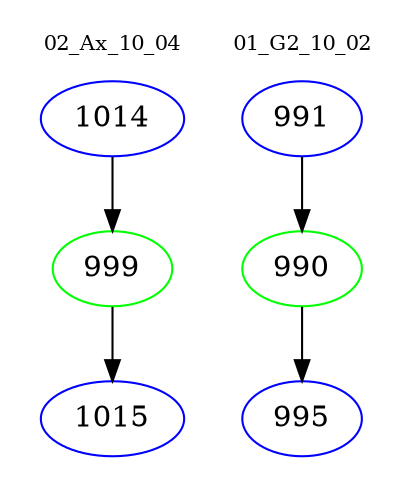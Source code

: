 digraph{
subgraph cluster_0 {
color = white
label = "02_Ax_10_04";
fontsize=10;
T0_1014 [label="1014", color="blue"]
T0_1014 -> T0_999 [color="black"]
T0_999 [label="999", color="green"]
T0_999 -> T0_1015 [color="black"]
T0_1015 [label="1015", color="blue"]
}
subgraph cluster_1 {
color = white
label = "01_G2_10_02";
fontsize=10;
T1_991 [label="991", color="blue"]
T1_991 -> T1_990 [color="black"]
T1_990 [label="990", color="green"]
T1_990 -> T1_995 [color="black"]
T1_995 [label="995", color="blue"]
}
}
